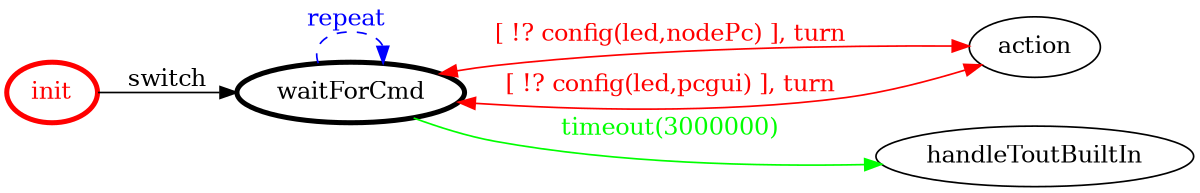 /*
*
* A GraphViz DOT FSM description 
* Please use a GraphViz visualizer (like http://www.webgraphviz.com)
*  
*/

digraph finite_state_machine {
	rankdir=LR
	size="8,5"
	
	init [ color = red ][ fontcolor = red ][ penwidth = 3 ]
	waitForCmd [ color = black ][ fontcolor = black ][ penwidth = 3 ]
	
	waitForCmd -> action [ label = "[ !? config(led,nodePc) ], turn" ][ color = red ][ fontcolor = red ][ dir = both ]
	waitForCmd -> handleToutBuiltIn [ label = "timeout(3000000)" ][ color = green ][ fontcolor = green ]
	init -> waitForCmd [ label = "switch" ][ color = black ][ fontcolor = black ]
	waitForCmd -> action [ label = "[ !? config(led,pcgui) ], turn" ][ color = red ][ fontcolor = red ][ dir = both ]
	waitForCmd -> waitForCmd [ label = "repeat "][ style = dashed ][ color = blue ][ fontcolor = blue ]
}
